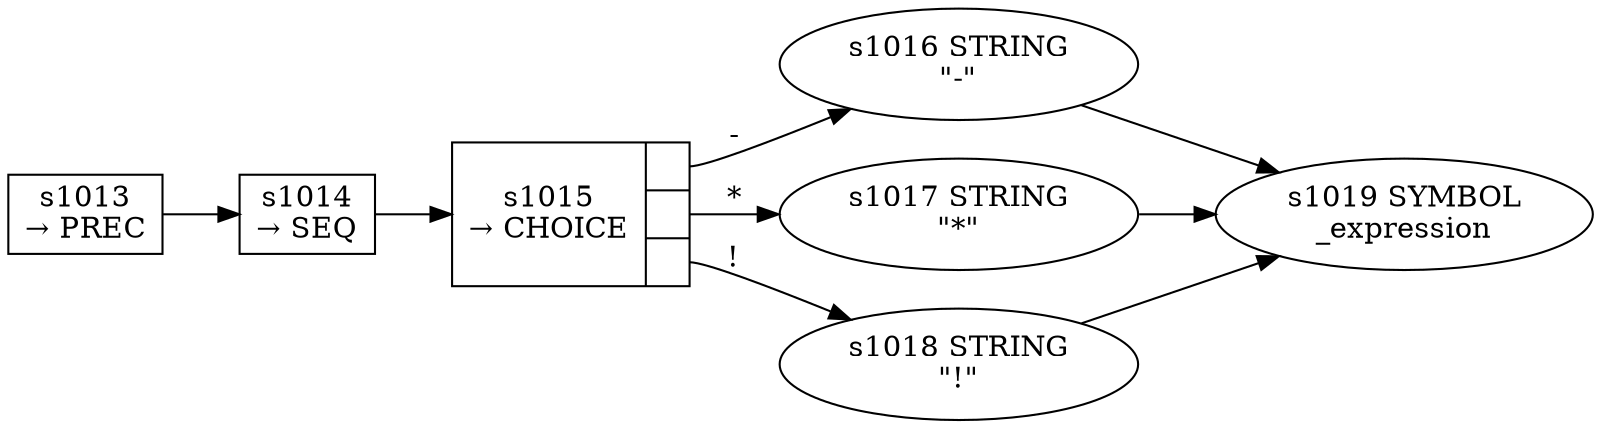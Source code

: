 
  digraph unary_expression {
  
    rankdir=LR;
  
    s1013 [label="s1013\n&rarr; PREC", shape=record, fixedsize=false, peripheries=1];
  s1014 [label="s1014\n&rarr; SEQ", shape=record, fixedsize=false, peripheries=1];
  s1015 [label="{s1015\n&rarr; CHOICE|{<p0>|<p1>|<p2>}}", shape=record, fixedsize=false, peripheries=1];
  s1016 [label="s1016 STRING\n\"-\""];
  s1015:p0 -> s1016 [label="-"];
  s1017 [label="s1017 STRING\n\"*\""];
  s1015:p1 -> s1017 [label="*"];
  s1018 [label="s1018 STRING\n\"!\""];
  s1015:p2 -> s1018 [label="!"];
  s1014 -> s1015 [];
  s1019 [label="s1019 SYMBOL\n_expression" href="rust-grammar.json._expression.dot.svg"];
  s1016 -> s1019 [];
  s1017 -> s1019 [];
  s1018 -> s1019 [];
  s1013 -> s1014 [];
  
  }
  